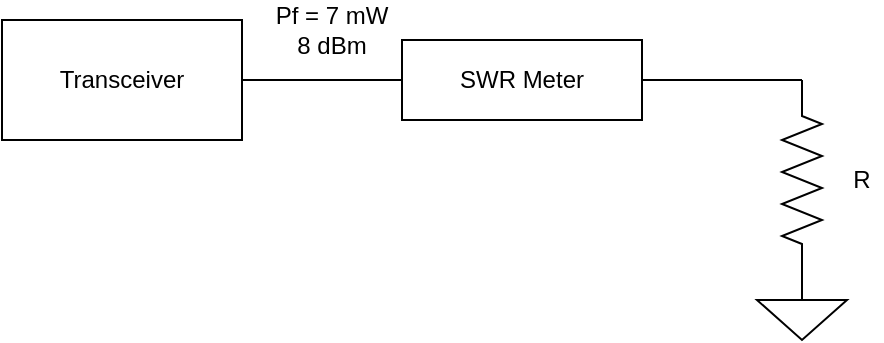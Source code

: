 <mxfile version="22.1.11" type="device">
  <diagram name="Page-1" id="33Bb1xxm0kDZ9Ilw6qJ7">
    <mxGraphModel dx="770" dy="492" grid="1" gridSize="10" guides="1" tooltips="1" connect="1" arrows="1" fold="1" page="1" pageScale="1" pageWidth="1654" pageHeight="2336" math="0" shadow="0">
      <root>
        <mxCell id="0" />
        <mxCell id="1" parent="0" />
        <mxCell id="5ddsrt1KnSnZLgCQwNBk-12" value="" style="rounded=0;whiteSpace=wrap;html=1;" vertex="1" parent="1">
          <mxGeometry x="400" y="170" width="120" height="40" as="geometry" />
        </mxCell>
        <mxCell id="5ddsrt1KnSnZLgCQwNBk-1" value="Transceiver" style="rounded=0;whiteSpace=wrap;html=1;" vertex="1" parent="1">
          <mxGeometry x="200" y="160" width="120" height="60" as="geometry" />
        </mxCell>
        <mxCell id="5ddsrt1KnSnZLgCQwNBk-15" value="" style="endArrow=none;html=1;rounded=0;exitX=1;exitY=0.5;exitDx=0;exitDy=0;" edge="1" parent="1" source="5ddsrt1KnSnZLgCQwNBk-35">
          <mxGeometry width="50" height="50" relative="1" as="geometry">
            <mxPoint x="400" y="260" as="sourcePoint" />
            <mxPoint x="600" y="190" as="targetPoint" />
          </mxGeometry>
        </mxCell>
        <mxCell id="5ddsrt1KnSnZLgCQwNBk-16" value="" style="endArrow=none;html=1;rounded=0;entryX=0;entryY=0.5;entryDx=0;entryDy=0;exitX=1;exitY=0.5;exitDx=0;exitDy=0;" edge="1" parent="1" source="5ddsrt1KnSnZLgCQwNBk-1" target="5ddsrt1KnSnZLgCQwNBk-35">
          <mxGeometry width="50" height="50" relative="1" as="geometry">
            <mxPoint x="400" y="260" as="sourcePoint" />
            <mxPoint x="450" y="210" as="targetPoint" />
          </mxGeometry>
        </mxCell>
        <mxCell id="5ddsrt1KnSnZLgCQwNBk-35" value="SWR Meter" style="text;html=1;strokeColor=none;fillColor=none;align=center;verticalAlign=middle;whiteSpace=wrap;rounded=0;" vertex="1" parent="1">
          <mxGeometry x="400" y="175" width="120" height="30" as="geometry" />
        </mxCell>
        <mxCell id="5ddsrt1KnSnZLgCQwNBk-41" value="Pf = 7 mW&lt;br&gt;8 dBm" style="text;html=1;strokeColor=none;fillColor=none;align=center;verticalAlign=middle;whiteSpace=wrap;rounded=0;" vertex="1" parent="1">
          <mxGeometry x="330" y="150" width="70" height="30" as="geometry" />
        </mxCell>
        <mxCell id="5ddsrt1KnSnZLgCQwNBk-63" value="" style="pointerEvents=1;verticalLabelPosition=bottom;shadow=0;dashed=0;align=center;html=1;verticalAlign=top;shape=mxgraph.electrical.resistors.resistor_2;direction=south;" vertex="1" parent="1">
          <mxGeometry x="590" y="190" width="20" height="100" as="geometry" />
        </mxCell>
        <mxCell id="5ddsrt1KnSnZLgCQwNBk-64" value="" style="pointerEvents=1;verticalLabelPosition=bottom;shadow=0;dashed=0;align=center;html=1;verticalAlign=top;shape=mxgraph.electrical.signal_sources.signal_ground;" vertex="1" parent="1">
          <mxGeometry x="577.5" y="290" width="45" height="30" as="geometry" />
        </mxCell>
        <mxCell id="5ddsrt1KnSnZLgCQwNBk-65" value="R" style="text;html=1;strokeColor=none;fillColor=none;align=center;verticalAlign=middle;whiteSpace=wrap;rounded=0;" vertex="1" parent="1">
          <mxGeometry x="620" y="225" width="20" height="30" as="geometry" />
        </mxCell>
      </root>
    </mxGraphModel>
  </diagram>
</mxfile>

